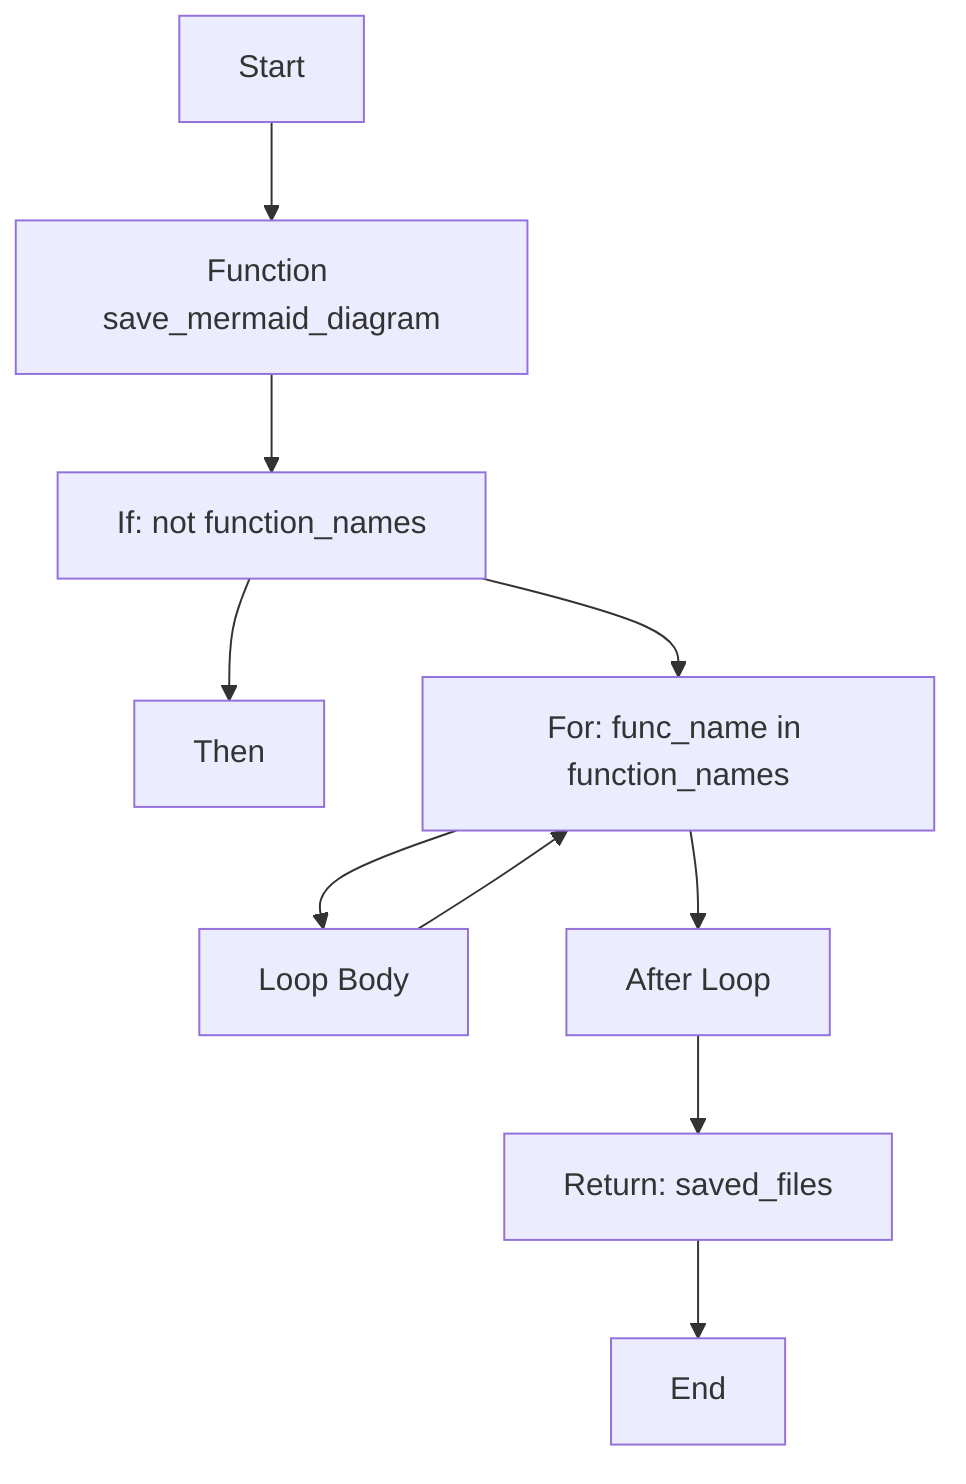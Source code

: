 flowchart TD
Start["Start"]
node1["Function save_mermaid_diagram"]
Start --> node1
node2["If: not function_names"]
node1 --> node2
node3["Then"]
node2 --> node3
node4["For: func_name in function_names"]
node2 --> node4
node5["Loop Body"]
node4 --> node5
node6["After Loop"]
node5 --> node4
node4 --> node6
node7["Return: saved_files"]
node6 --> node7
End["End"]
node7 --> End